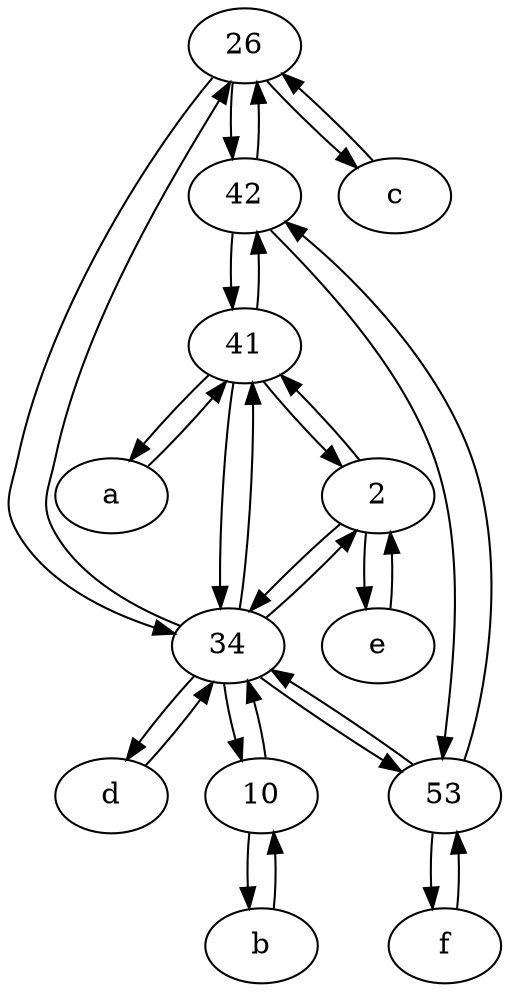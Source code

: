 digraph  {
	26;
	42;
	d [pos="20,30!"];
	34;
	e [pos="30,50!"];
	f [pos="15,45!"];
	53;
	41;
	b [pos="50,20!"];
	a [pos="40,10!"];
	c [pos="20,10!"];
	10;
	2;
	2 -> 41;
	f -> 53;
	34 -> 2;
	34 -> 10;
	41 -> 42;
	c -> 26;
	42 -> 41;
	d -> 34;
	53 -> f;
	e -> 2;
	a -> 41;
	41 -> a;
	26 -> 42;
	42 -> 26;
	53 -> 42;
	34 -> 26;
	b -> 10;
	53 -> 34;
	34 -> 41;
	41 -> 2;
	34 -> 53;
	26 -> c;
	26 -> 34;
	34 -> d;
	2 -> e;
	10 -> 34;
	2 -> 34;
	41 -> 34;
	42 -> 53;
	10 -> b;

	}